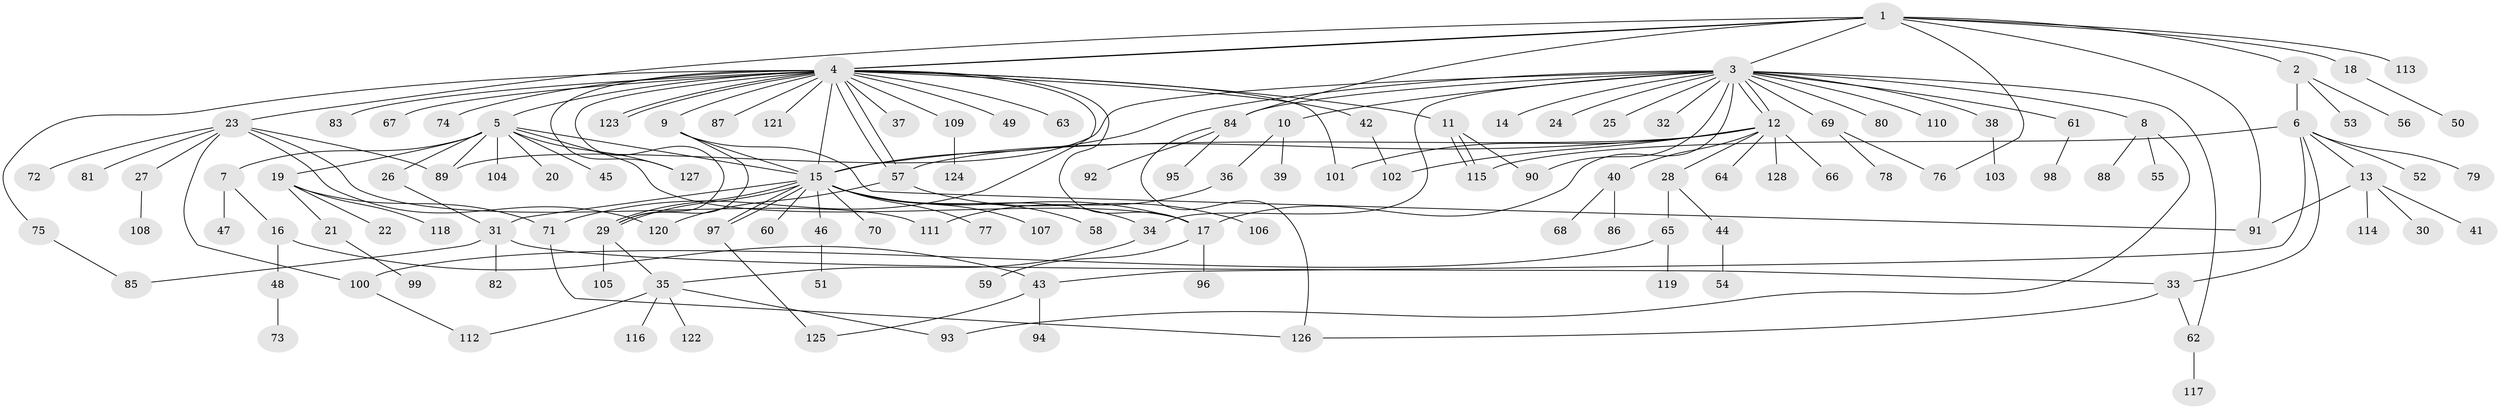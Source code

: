 // Generated by graph-tools (version 1.1) at 2025/26/03/09/25 03:26:03]
// undirected, 128 vertices, 171 edges
graph export_dot {
graph [start="1"]
  node [color=gray90,style=filled];
  1;
  2;
  3;
  4;
  5;
  6;
  7;
  8;
  9;
  10;
  11;
  12;
  13;
  14;
  15;
  16;
  17;
  18;
  19;
  20;
  21;
  22;
  23;
  24;
  25;
  26;
  27;
  28;
  29;
  30;
  31;
  32;
  33;
  34;
  35;
  36;
  37;
  38;
  39;
  40;
  41;
  42;
  43;
  44;
  45;
  46;
  47;
  48;
  49;
  50;
  51;
  52;
  53;
  54;
  55;
  56;
  57;
  58;
  59;
  60;
  61;
  62;
  63;
  64;
  65;
  66;
  67;
  68;
  69;
  70;
  71;
  72;
  73;
  74;
  75;
  76;
  77;
  78;
  79;
  80;
  81;
  82;
  83;
  84;
  85;
  86;
  87;
  88;
  89;
  90;
  91;
  92;
  93;
  94;
  95;
  96;
  97;
  98;
  99;
  100;
  101;
  102;
  103;
  104;
  105;
  106;
  107;
  108;
  109;
  110;
  111;
  112;
  113;
  114;
  115;
  116;
  117;
  118;
  119;
  120;
  121;
  122;
  123;
  124;
  125;
  126;
  127;
  128;
  1 -- 2;
  1 -- 3;
  1 -- 4;
  1 -- 4;
  1 -- 18;
  1 -- 23;
  1 -- 76;
  1 -- 84;
  1 -- 91;
  1 -- 113;
  2 -- 6;
  2 -- 53;
  2 -- 56;
  3 -- 8;
  3 -- 10;
  3 -- 12;
  3 -- 12;
  3 -- 14;
  3 -- 15;
  3 -- 17;
  3 -- 24;
  3 -- 25;
  3 -- 32;
  3 -- 34;
  3 -- 38;
  3 -- 61;
  3 -- 62;
  3 -- 69;
  3 -- 80;
  3 -- 84;
  3 -- 89;
  3 -- 90;
  3 -- 110;
  4 -- 5;
  4 -- 9;
  4 -- 11;
  4 -- 15;
  4 -- 17;
  4 -- 29;
  4 -- 37;
  4 -- 42;
  4 -- 49;
  4 -- 57;
  4 -- 57;
  4 -- 63;
  4 -- 67;
  4 -- 71;
  4 -- 74;
  4 -- 75;
  4 -- 83;
  4 -- 87;
  4 -- 101;
  4 -- 109;
  4 -- 121;
  4 -- 123;
  4 -- 123;
  4 -- 127;
  5 -- 7;
  5 -- 15;
  5 -- 17;
  5 -- 19;
  5 -- 20;
  5 -- 26;
  5 -- 45;
  5 -- 89;
  5 -- 104;
  5 -- 127;
  6 -- 13;
  6 -- 33;
  6 -- 43;
  6 -- 52;
  6 -- 79;
  6 -- 115;
  7 -- 16;
  7 -- 47;
  8 -- 55;
  8 -- 88;
  8 -- 93;
  9 -- 15;
  9 -- 29;
  9 -- 91;
  10 -- 36;
  10 -- 39;
  11 -- 90;
  11 -- 115;
  11 -- 115;
  12 -- 15;
  12 -- 28;
  12 -- 40;
  12 -- 57;
  12 -- 64;
  12 -- 66;
  12 -- 101;
  12 -- 102;
  12 -- 128;
  13 -- 30;
  13 -- 41;
  13 -- 91;
  13 -- 114;
  15 -- 17;
  15 -- 29;
  15 -- 29;
  15 -- 31;
  15 -- 34;
  15 -- 46;
  15 -- 58;
  15 -- 60;
  15 -- 70;
  15 -- 77;
  15 -- 97;
  15 -- 97;
  15 -- 107;
  16 -- 43;
  16 -- 48;
  17 -- 59;
  17 -- 96;
  18 -- 50;
  19 -- 21;
  19 -- 22;
  19 -- 71;
  19 -- 118;
  21 -- 99;
  23 -- 27;
  23 -- 72;
  23 -- 81;
  23 -- 89;
  23 -- 100;
  23 -- 111;
  23 -- 120;
  26 -- 31;
  27 -- 108;
  28 -- 44;
  28 -- 65;
  29 -- 35;
  29 -- 105;
  31 -- 33;
  31 -- 82;
  31 -- 85;
  33 -- 62;
  33 -- 126;
  34 -- 35;
  35 -- 93;
  35 -- 112;
  35 -- 116;
  35 -- 122;
  36 -- 111;
  38 -- 103;
  40 -- 68;
  40 -- 86;
  42 -- 102;
  43 -- 94;
  43 -- 125;
  44 -- 54;
  46 -- 51;
  48 -- 73;
  57 -- 106;
  57 -- 120;
  61 -- 98;
  62 -- 117;
  65 -- 100;
  65 -- 119;
  69 -- 76;
  69 -- 78;
  71 -- 126;
  75 -- 85;
  84 -- 92;
  84 -- 95;
  84 -- 126;
  97 -- 125;
  100 -- 112;
  109 -- 124;
}
